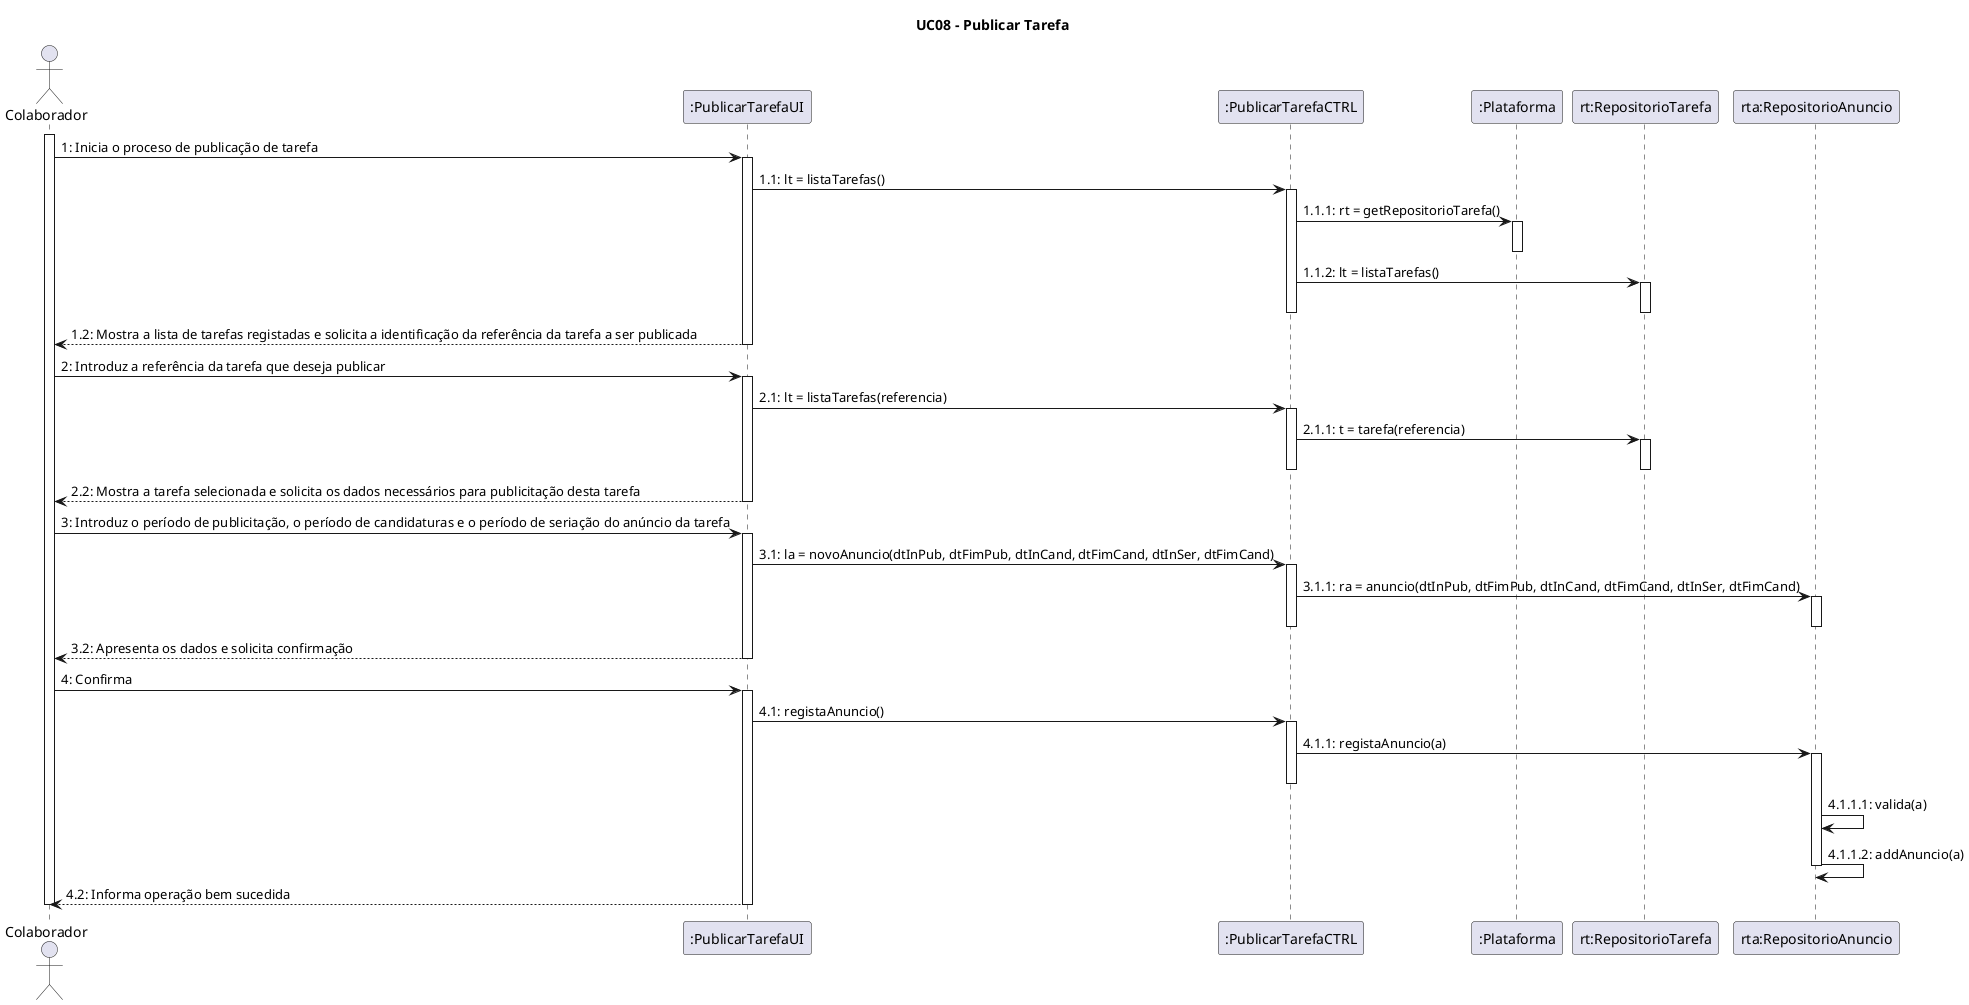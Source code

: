 @startuml
title UC08 - Publicar Tarefa

actor Colaborador
participant ":PublicarTarefaUI" as PublicarTarefaUI
participant ":PublicarTarefaCTRL" as PublicarTarefaCTRL
participant ":Plataforma" as Plataforma
participant "rt:RepositorioTarefa" as RepositorioTarefa
participant "rta:RepositorioAnuncio" as RepositorioAnuncio


activate Colaborador
Colaborador -> PublicarTarefaUI: 1: Inicia o proceso de publicação de tarefa
activate PublicarTarefaUI

PublicarTarefaUI -> PublicarTarefaCTRL: 1.1: lt = listaTarefas()
activate PublicarTarefaCTRL

PublicarTarefaCTRL -> Plataforma: 1.1.1: rt = getRepositorioTarefa()
activate Plataforma
deactivate Plataforma

PublicarTarefaCTRL -> RepositorioTarefa: 1.1.2: lt = listaTarefas()
activate RepositorioTarefa
deactivate PublicarTarefaCTRL
deactivate RepositorioTarefa

PublicarTarefaUI --> Colaborador: 1.2: Mostra a lista de tarefas registadas e solicita a identificação da referência da tarefa a ser publicada
deactivate PublicarTarefaUI

Colaborador -> PublicarTarefaUI: 2: Introduz a referência da tarefa que deseja publicar
activate PublicarTarefaUI

PublicarTarefaUI -> PublicarTarefaCTRL: 2.1: lt = listaTarefas(referencia)
activate PublicarTarefaCTRL

PublicarTarefaCTRL -> RepositorioTarefa : 2.1.1: t = tarefa(referencia)
activate RepositorioTarefa
deactivate RepositorioTarefa
deactivate PublicarTarefaCTRL

PublicarTarefaUI --> Colaborador: 2.2: Mostra a tarefa selecionada e solicita os dados necessários para publicitação desta tarefa
deactivate PublicarTarefaUI

Colaborador -> PublicarTarefaUI: 3: Introduz o período de publicitação, o período de candidaturas e o período de seriação do anúncio da tarefa
activate PublicarTarefaUI

PublicarTarefaUI -> PublicarTarefaCTRL: 3.1: la = novoAnuncio(dtInPub, dtFimPub, dtInCand, dtFimCand, dtInSer, dtFimCand)
activate PublicarTarefaCTRL

PublicarTarefaCTRL -> RepositorioAnuncio : 3.1.1: ra = anuncio(dtInPub, dtFimPub, dtInCand, dtFimCand, dtInSer, dtFimCand)
activate RepositorioAnuncio
deactivate RepositorioAnuncio
deactivate PublicarTarefaCTRL

PublicarTarefaUI --> Colaborador: 3.2: Apresenta os dados e solicita confirmação
deactivate PublicarTarefaUI

Colaborador -> PublicarTarefaUI: 4: Confirma
activate PublicarTarefaUI

PublicarTarefaUI -> PublicarTarefaCTRL: 4.1: registaAnuncio()
activate PublicarTarefaCTRL

PublicarTarefaCTRL -> RepositorioAnuncio : 4.1.1: registaAnuncio(a)
activate RepositorioAnuncio
deactivate PublicarTarefaCTRL

RepositorioAnuncio -> RepositorioAnuncio : 4.1.1.1: valida(a)

RepositorioAnuncio -> RepositorioAnuncio : 4.1.1.2: addAnuncio(a)
deactivate RepositorioAnuncio

PublicarTarefaUI --> Colaborador: 4.2: Informa operação bem sucedida
deactivate PublicarTarefaUI

deactivate Colaborador

@enduml